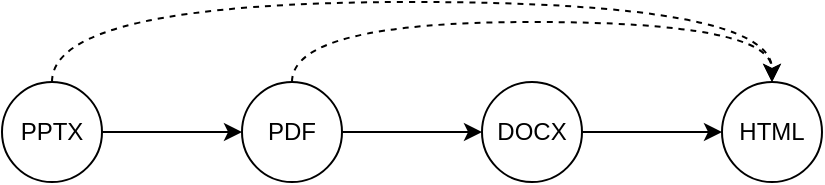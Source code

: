<mxfile version="24.5.3" type="device">
  <diagram name="Page-1" id="QqvW__qV0s_ZeggTukDy">
    <mxGraphModel dx="521" dy="303" grid="1" gridSize="10" guides="1" tooltips="1" connect="1" arrows="1" fold="1" page="1" pageScale="1" pageWidth="850" pageHeight="1100" math="0" shadow="0">
      <root>
        <mxCell id="0" />
        <mxCell id="9v4CRt2QclPeVUuelxVh-5" value="Main" parent="0" />
        <mxCell id="gi-Mt8ges2AlkVYHoamv-7" style="rounded=0;orthogonalLoop=1;jettySize=auto;html=1;" parent="9v4CRt2QclPeVUuelxVh-5" source="gi-Mt8ges2AlkVYHoamv-2" target="gi-Mt8ges2AlkVYHoamv-4" edge="1">
          <mxGeometry relative="1" as="geometry" />
        </mxCell>
        <mxCell id="hD5wZgxYILh6kKBeQBLH-1" style="edgeStyle=orthogonalEdgeStyle;rounded=0;orthogonalLoop=1;jettySize=auto;html=1;elbow=vertical;curved=1;dashed=1;" parent="9v4CRt2QclPeVUuelxVh-5" source="gi-Mt8ges2AlkVYHoamv-2" target="gi-Mt8ges2AlkVYHoamv-3" edge="1">
          <mxGeometry relative="1" as="geometry">
            <Array as="points">
              <mxPoint x="295" y="500" />
              <mxPoint x="535" y="500" />
            </Array>
          </mxGeometry>
        </mxCell>
        <mxCell id="gi-Mt8ges2AlkVYHoamv-2" value="PDF" style="ellipse;whiteSpace=wrap;html=1;aspect=fixed;" parent="9v4CRt2QclPeVUuelxVh-5" vertex="1">
          <mxGeometry x="270" y="530" width="50" height="50" as="geometry" />
        </mxCell>
        <mxCell id="gi-Mt8ges2AlkVYHoamv-3" value="HTML" style="ellipse;whiteSpace=wrap;html=1;aspect=fixed;" parent="9v4CRt2QclPeVUuelxVh-5" vertex="1">
          <mxGeometry x="510" y="530" width="50" height="50" as="geometry" />
        </mxCell>
        <mxCell id="gi-Mt8ges2AlkVYHoamv-9" style="rounded=0;orthogonalLoop=1;jettySize=auto;html=1;" parent="9v4CRt2QclPeVUuelxVh-5" source="gi-Mt8ges2AlkVYHoamv-4" target="gi-Mt8ges2AlkVYHoamv-3" edge="1">
          <mxGeometry relative="1" as="geometry" />
        </mxCell>
        <mxCell id="gi-Mt8ges2AlkVYHoamv-4" value="DOCX" style="ellipse;whiteSpace=wrap;html=1;aspect=fixed;" parent="9v4CRt2QclPeVUuelxVh-5" vertex="1">
          <mxGeometry x="390" y="530" width="50" height="50" as="geometry" />
        </mxCell>
        <mxCell id="gi-Mt8ges2AlkVYHoamv-8" style="rounded=0;orthogonalLoop=1;jettySize=auto;html=1;strokeColor=#000000;" parent="9v4CRt2QclPeVUuelxVh-5" source="gi-Mt8ges2AlkVYHoamv-5" target="gi-Mt8ges2AlkVYHoamv-2" edge="1">
          <mxGeometry relative="1" as="geometry" />
        </mxCell>
        <mxCell id="hD5wZgxYILh6kKBeQBLH-2" style="edgeStyle=orthogonalEdgeStyle;curved=1;rounded=0;orthogonalLoop=1;jettySize=auto;html=1;dashed=1;" parent="9v4CRt2QclPeVUuelxVh-5" source="gi-Mt8ges2AlkVYHoamv-5" target="gi-Mt8ges2AlkVYHoamv-3" edge="1">
          <mxGeometry relative="1" as="geometry">
            <Array as="points">
              <mxPoint x="175" y="490" />
              <mxPoint x="535" y="490" />
            </Array>
          </mxGeometry>
        </mxCell>
        <mxCell id="gi-Mt8ges2AlkVYHoamv-5" value="PPTX" style="ellipse;whiteSpace=wrap;html=1;aspect=fixed;" parent="9v4CRt2QclPeVUuelxVh-5" vertex="1">
          <mxGeometry x="150" y="530" width="50" height="50" as="geometry" />
        </mxCell>
      </root>
    </mxGraphModel>
  </diagram>
</mxfile>
